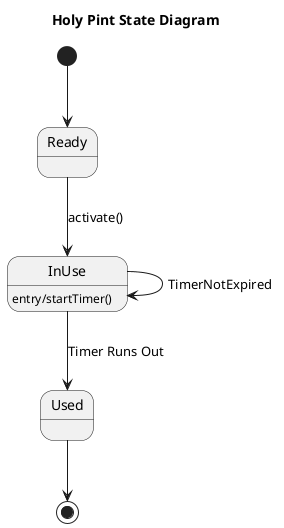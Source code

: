 @startuml beer
title Holy Pint State Diagram

[*] --> Ready
Ready --> InUse: activate()
InUse --> InUse: TimerNotExpired
InUse --> Used: Timer Runs Out
Used --> [*]

InUse: entry/startTimer()

@enduml